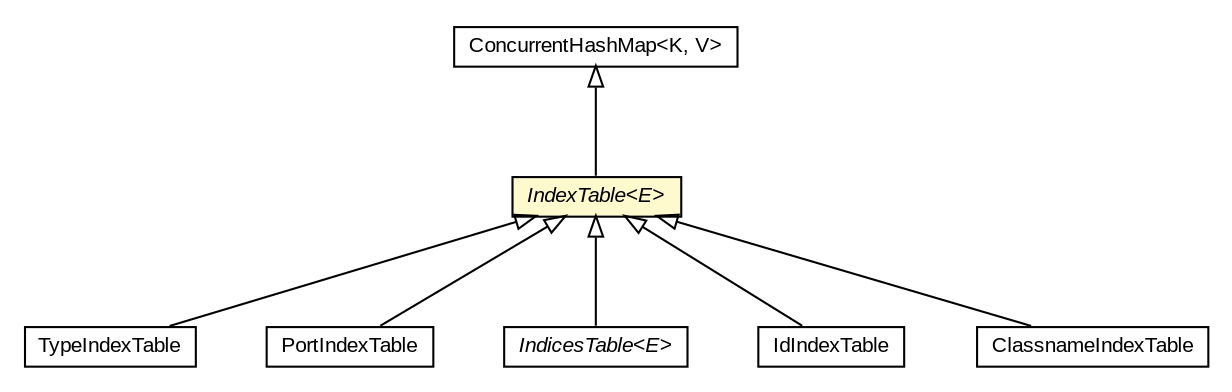 #!/usr/local/bin/dot
#
# Class diagram 
# Generated by UMLGraph version 5.3 (http://www.umlgraph.org/)
#

digraph G {
	edge [fontname="arial",fontsize=10,labelfontname="arial",labelfontsize=10];
	node [fontname="arial",fontsize=10,shape=plaintext];
	nodesep=0.25;
	ranksep=0.5;
	// context.arch.discoverer.component.dataModel.TypeIndexTable
	c96177 [label=<<table title="context.arch.discoverer.component.dataModel.TypeIndexTable" border="0" cellborder="1" cellspacing="0" cellpadding="2" port="p" href="./TypeIndexTable.html">
		<tr><td><table border="0" cellspacing="0" cellpadding="1">
<tr><td align="center" balign="center"> TypeIndexTable </td></tr>
		</table></td></tr>
		</table>>, fontname="arial", fontcolor="black", fontsize=10.0];
	// context.arch.discoverer.component.dataModel.PortIndexTable
	c96180 [label=<<table title="context.arch.discoverer.component.dataModel.PortIndexTable" border="0" cellborder="1" cellspacing="0" cellpadding="2" port="p" href="./PortIndexTable.html">
		<tr><td><table border="0" cellspacing="0" cellpadding="1">
<tr><td align="center" balign="center"> PortIndexTable </td></tr>
		</table></td></tr>
		</table>>, fontname="arial", fontcolor="black", fontsize=10.0];
	// context.arch.discoverer.component.dataModel.IndicesTable<E>
	c96183 [label=<<table title="context.arch.discoverer.component.dataModel.IndicesTable" border="0" cellborder="1" cellspacing="0" cellpadding="2" port="p" href="./IndicesTable.html">
		<tr><td><table border="0" cellspacing="0" cellpadding="1">
<tr><td align="center" balign="center"><font face="arial italic"> IndicesTable&lt;E&gt; </font></td></tr>
		</table></td></tr>
		</table>>, fontname="arial", fontcolor="black", fontsize=10.0];
	// context.arch.discoverer.component.dataModel.IndexTable<E>
	c96184 [label=<<table title="context.arch.discoverer.component.dataModel.IndexTable" border="0" cellborder="1" cellspacing="0" cellpadding="2" port="p" bgcolor="lemonChiffon" href="./IndexTable.html">
		<tr><td><table border="0" cellspacing="0" cellpadding="1">
<tr><td align="center" balign="center"><font face="arial italic"> IndexTable&lt;E&gt; </font></td></tr>
		</table></td></tr>
		</table>>, fontname="arial", fontcolor="black", fontsize=10.0];
	// context.arch.discoverer.component.dataModel.IdIndexTable
	c96186 [label=<<table title="context.arch.discoverer.component.dataModel.IdIndexTable" border="0" cellborder="1" cellspacing="0" cellpadding="2" port="p" href="./IdIndexTable.html">
		<tr><td><table border="0" cellspacing="0" cellpadding="1">
<tr><td align="center" balign="center"> IdIndexTable </td></tr>
		</table></td></tr>
		</table>>, fontname="arial", fontcolor="black", fontsize=10.0];
	// context.arch.discoverer.component.dataModel.ClassnameIndexTable
	c96190 [label=<<table title="context.arch.discoverer.component.dataModel.ClassnameIndexTable" border="0" cellborder="1" cellspacing="0" cellpadding="2" port="p" href="./ClassnameIndexTable.html">
		<tr><td><table border="0" cellspacing="0" cellpadding="1">
<tr><td align="center" balign="center"> ClassnameIndexTable </td></tr>
		</table></td></tr>
		</table>>, fontname="arial", fontcolor="black", fontsize=10.0];
	//context.arch.discoverer.component.dataModel.TypeIndexTable extends context.arch.discoverer.component.dataModel.IndexTable<java.lang.String>
	c96184:p -> c96177:p [dir=back,arrowtail=empty];
	//context.arch.discoverer.component.dataModel.PortIndexTable extends context.arch.discoverer.component.dataModel.IndexTable<java.lang.Integer>
	c96184:p -> c96180:p [dir=back,arrowtail=empty];
	//context.arch.discoverer.component.dataModel.IndicesTable<E> extends context.arch.discoverer.component.dataModel.IndexTable<E>
	c96184:p -> c96183:p [dir=back,arrowtail=empty];
	//context.arch.discoverer.component.dataModel.IndexTable<E> extends java.util.concurrent.ConcurrentHashMap<E, java.util.List<context.arch.discoverer.ComponentDescription>>
	c96367:p -> c96184:p [dir=back,arrowtail=empty];
	//context.arch.discoverer.component.dataModel.IdIndexTable extends context.arch.discoverer.component.dataModel.IndexTable<java.lang.String>
	c96184:p -> c96186:p [dir=back,arrowtail=empty];
	//context.arch.discoverer.component.dataModel.ClassnameIndexTable extends context.arch.discoverer.component.dataModel.IndexTable<java.lang.String>
	c96184:p -> c96190:p [dir=back,arrowtail=empty];
	// java.util.concurrent.ConcurrentHashMap<K, V>
	c96367 [label=<<table title="java.util.concurrent.ConcurrentHashMap" border="0" cellborder="1" cellspacing="0" cellpadding="2" port="p" href="http://java.sun.com/j2se/1.4.2/docs/api/java/util/concurrent/ConcurrentHashMap.html">
		<tr><td><table border="0" cellspacing="0" cellpadding="1">
<tr><td align="center" balign="center"> ConcurrentHashMap&lt;K, V&gt; </td></tr>
		</table></td></tr>
		</table>>, fontname="arial", fontcolor="black", fontsize=10.0];
}

